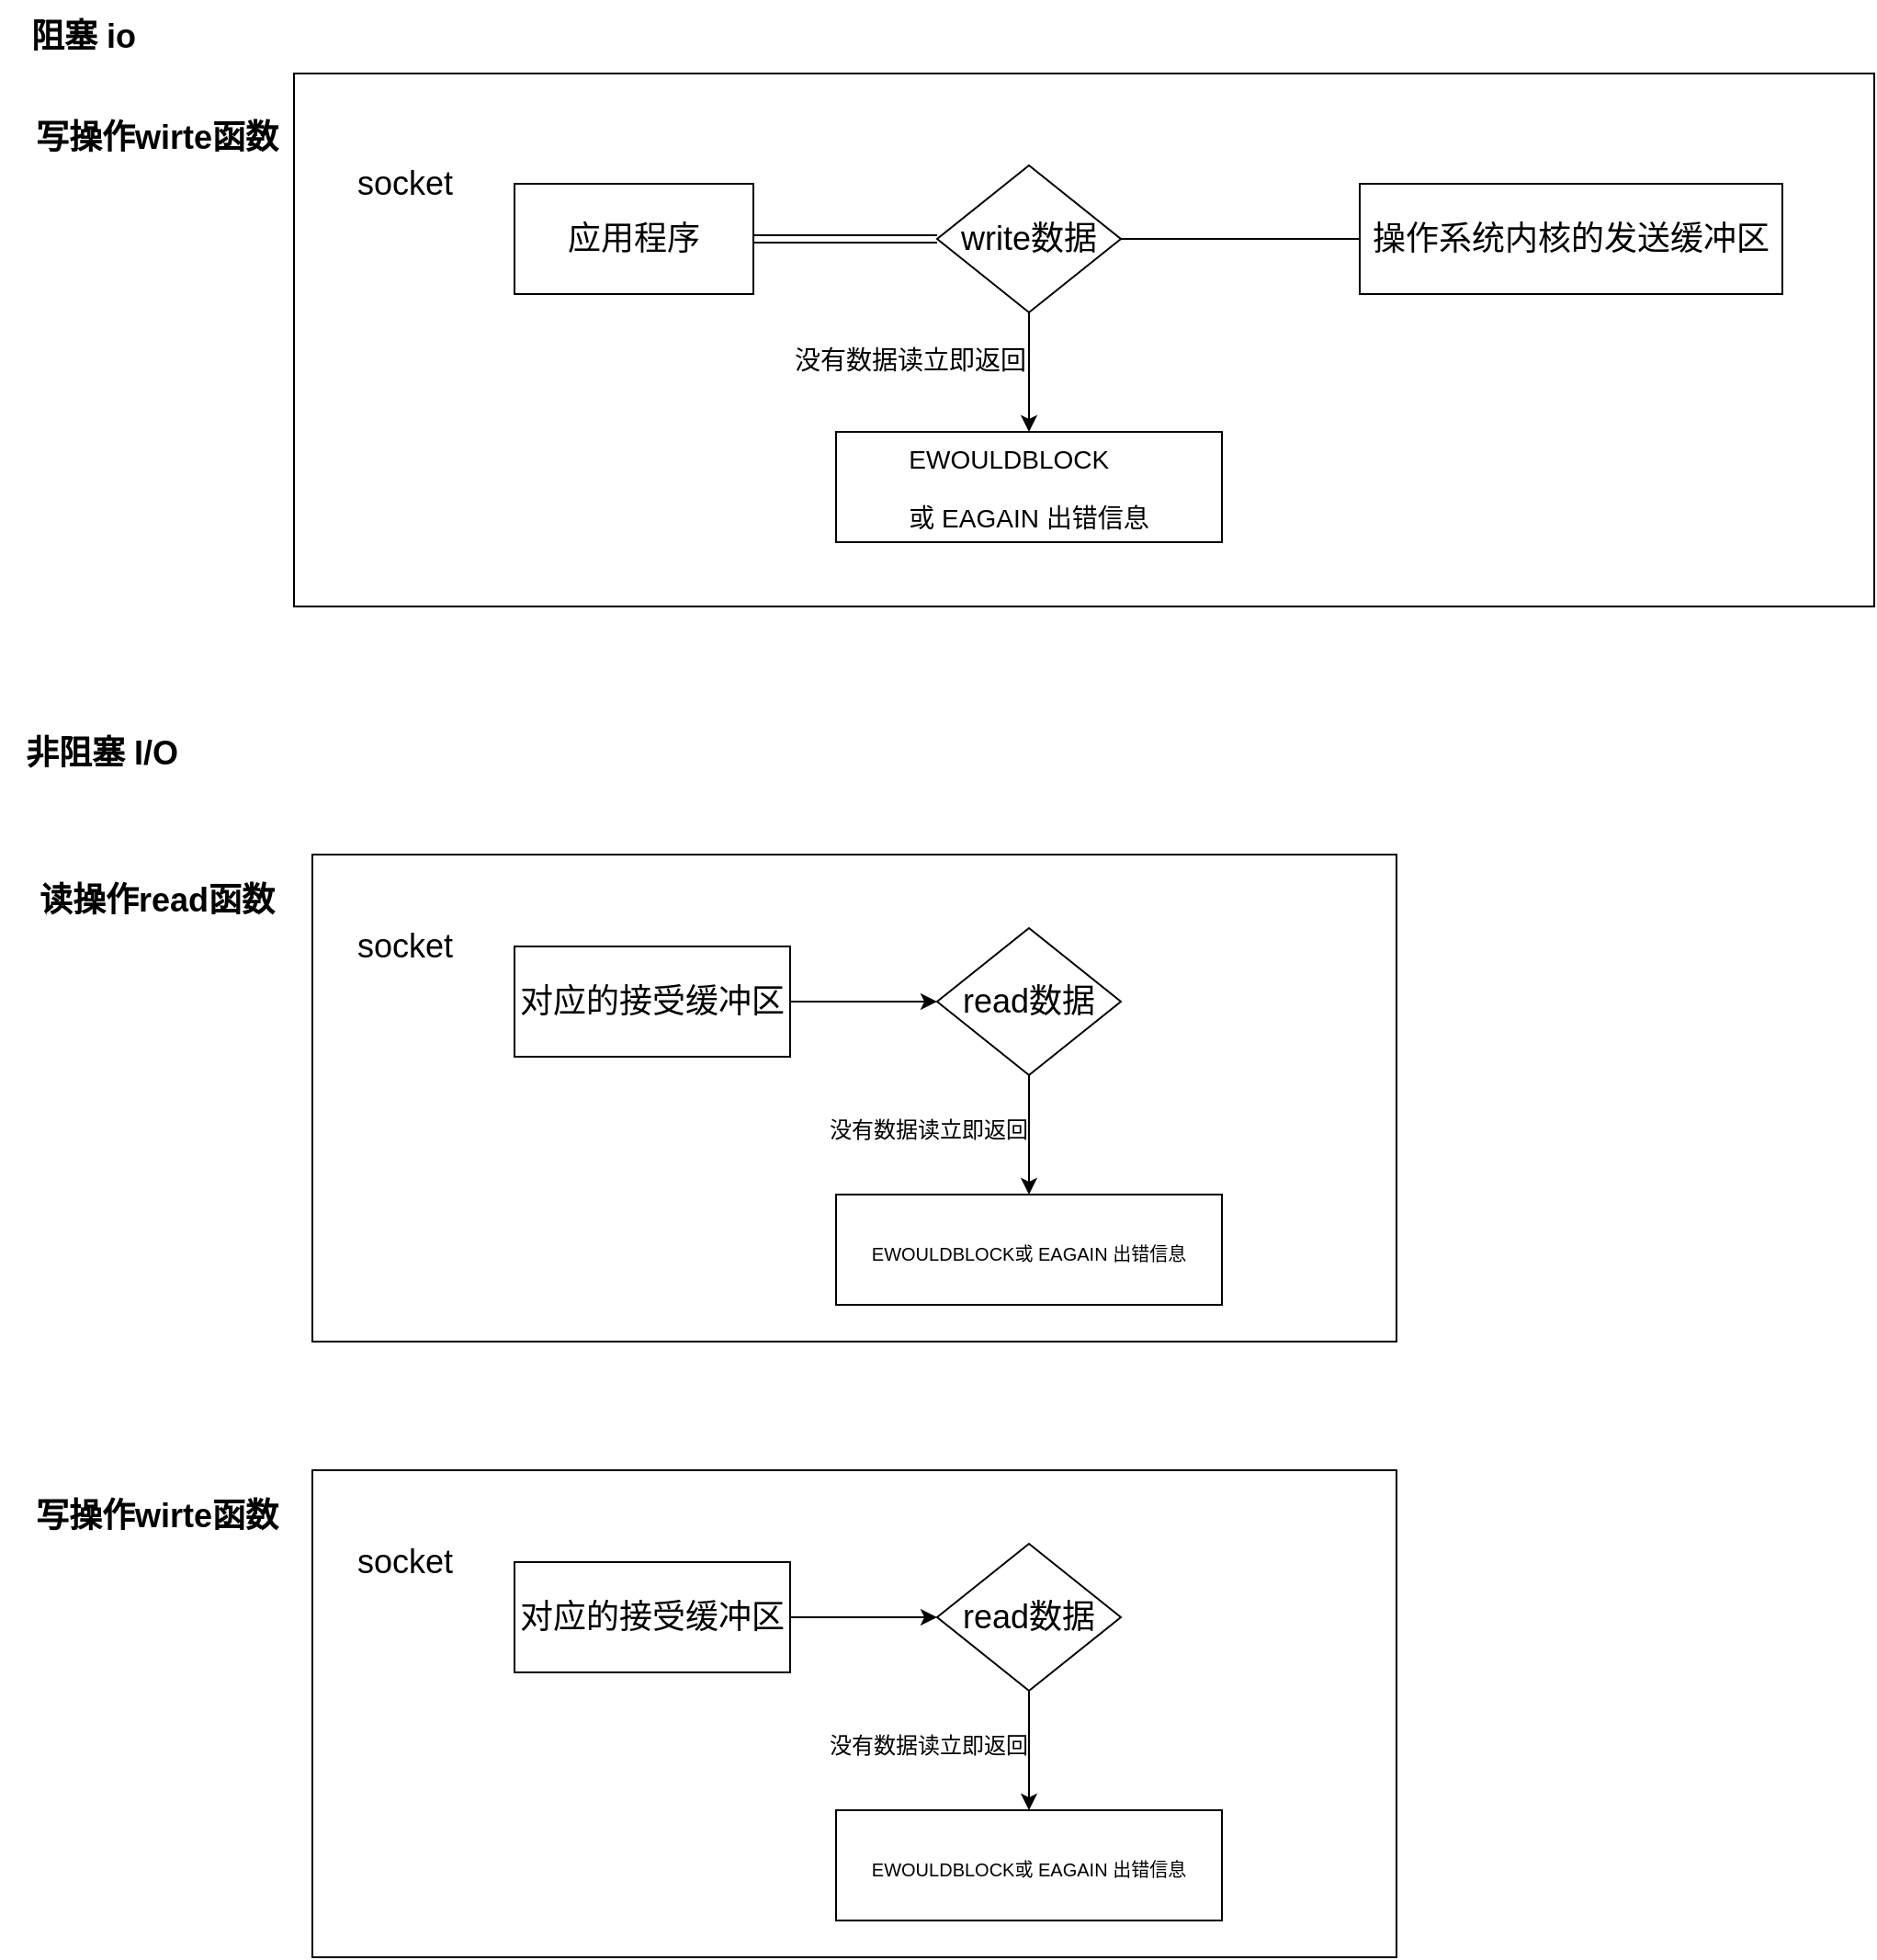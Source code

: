 <mxfile version="20.4.1" type="github">
  <diagram id="OnTdiCpOdUWxgo_nxiWs" name="第 1 页">
    <mxGraphModel dx="969" dy="609" grid="1" gridSize="10" guides="1" tooltips="1" connect="1" arrows="1" fold="1" page="1" pageScale="1" pageWidth="827" pageHeight="1169" math="0" shadow="0">
      <root>
        <mxCell id="0" />
        <mxCell id="1" parent="0" />
        <mxCell id="bHkdKSp5bRuQLUvRUitD-2" value="" style="rounded=0;whiteSpace=wrap;html=1;" vertex="1" parent="1">
          <mxGeometry x="170" y="475" width="590" height="265" as="geometry" />
        </mxCell>
        <mxCell id="bHkdKSp5bRuQLUvRUitD-3" value="&lt;font style=&quot;font-size: 18px;&quot;&gt;&lt;b&gt;阻塞 io&lt;/b&gt;&lt;/font&gt;" style="text;html=1;resizable=0;autosize=1;align=center;verticalAlign=middle;points=[];fillColor=none;strokeColor=none;rounded=0;" vertex="1" parent="1">
          <mxGeometry x="5" y="10" width="80" height="40" as="geometry" />
        </mxCell>
        <mxCell id="bHkdKSp5bRuQLUvRUitD-5" value="&lt;font style=&quot;font-size: 18px;&quot;&gt;&lt;b&gt;非阻塞 I/O&lt;/b&gt;&lt;/font&gt;" style="text;html=1;resizable=0;autosize=1;align=center;verticalAlign=middle;points=[];fillColor=none;strokeColor=none;rounded=0;" vertex="1" parent="1">
          <mxGeometry y="400" width="110" height="40" as="geometry" />
        </mxCell>
        <mxCell id="bHkdKSp5bRuQLUvRUitD-6" value="&lt;article data-content=&quot;[{&amp;quot;type&amp;quot;:&amp;quot;block&amp;quot;,&amp;quot;id&amp;quot;:&amp;quot;ECZx-1654239543630&amp;quot;,&amp;quot;name&amp;quot;:&amp;quot;paragraph&amp;quot;,&amp;quot;data&amp;quot;:{},&amp;quot;nodes&amp;quot;:[{&amp;quot;type&amp;quot;:&amp;quot;text&amp;quot;,&amp;quot;id&amp;quot;:&amp;quot;fXnB-1654239543628&amp;quot;,&amp;quot;leaves&amp;quot;:[{&amp;quot;text&amp;quot;:&amp;quot;读操作&amp;quot;,&amp;quot;marks&amp;quot;:[{&amp;quot;type&amp;quot;:&amp;quot;fontSize&amp;quot;,&amp;quot;value&amp;quot;:18},{&amp;quot;type&amp;quot;:&amp;quot;bold&amp;quot;}]}]}],&amp;quot;state&amp;quot;:{}}]&quot;&gt;&lt;div style=&quot;line-height: 1.75; font-size: 14px; text-align: left;&quot;&gt;&lt;span style=&quot;font-size: 18px;font-weight: bold;&quot;&gt;读操作read函数&lt;/span&gt;&lt;/div&gt;&lt;/article&gt;" style="text;html=1;resizable=0;autosize=1;align=center;verticalAlign=middle;points=[];fillColor=none;strokeColor=none;rounded=0;fontSize=18;" vertex="1" parent="1">
          <mxGeometry x="10" y="475" width="150" height="50" as="geometry" />
        </mxCell>
        <mxCell id="bHkdKSp5bRuQLUvRUitD-7" value="&lt;article data-content=&quot;[{&amp;quot;type&amp;quot;:&amp;quot;block&amp;quot;,&amp;quot;id&amp;quot;:&amp;quot;ECZx-1654239543630&amp;quot;,&amp;quot;name&amp;quot;:&amp;quot;paragraph&amp;quot;,&amp;quot;data&amp;quot;:{},&amp;quot;nodes&amp;quot;:[{&amp;quot;type&amp;quot;:&amp;quot;text&amp;quot;,&amp;quot;id&amp;quot;:&amp;quot;fXnB-1654239543628&amp;quot;,&amp;quot;leaves&amp;quot;:[{&amp;quot;text&amp;quot;:&amp;quot;读操作&amp;quot;,&amp;quot;marks&amp;quot;:[{&amp;quot;type&amp;quot;:&amp;quot;fontSize&amp;quot;,&amp;quot;value&amp;quot;:18},{&amp;quot;type&amp;quot;:&amp;quot;bold&amp;quot;}]}]}],&amp;quot;state&amp;quot;:{}}]&quot;&gt;&lt;div style=&quot;line-height: 1.75; font-size: 14px; text-align: left;&quot;&gt;&lt;span style=&quot;font-size: 18px;&quot;&gt;socket&lt;/span&gt;&lt;/div&gt;&lt;/article&gt;" style="text;html=1;resizable=0;autosize=1;align=center;verticalAlign=middle;points=[];fillColor=none;strokeColor=none;rounded=0;fontSize=18;" vertex="1" parent="1">
          <mxGeometry x="180" y="500" width="80" height="50" as="geometry" />
        </mxCell>
        <mxCell id="bHkdKSp5bRuQLUvRUitD-10" value="" style="edgeStyle=orthogonalEdgeStyle;rounded=0;orthogonalLoop=1;jettySize=auto;html=1;fontSize=18;" edge="1" parent="1" source="bHkdKSp5bRuQLUvRUitD-8">
          <mxGeometry relative="1" as="geometry">
            <mxPoint x="510" y="555" as="targetPoint" />
          </mxGeometry>
        </mxCell>
        <mxCell id="bHkdKSp5bRuQLUvRUitD-8" value="对应的接受缓冲区" style="rounded=0;whiteSpace=wrap;html=1;fontSize=18;" vertex="1" parent="1">
          <mxGeometry x="280" y="525" width="150" height="60" as="geometry" />
        </mxCell>
        <mxCell id="bHkdKSp5bRuQLUvRUitD-20" value="" style="edgeStyle=orthogonalEdgeStyle;rounded=0;orthogonalLoop=1;jettySize=auto;html=1;fontSize=18;" edge="1" parent="1" source="bHkdKSp5bRuQLUvRUitD-13" target="bHkdKSp5bRuQLUvRUitD-19">
          <mxGeometry relative="1" as="geometry" />
        </mxCell>
        <mxCell id="bHkdKSp5bRuQLUvRUitD-13" value="&lt;span style=&quot;text-align: left;&quot;&gt;read&lt;/span&gt;数据" style="rhombus;whiteSpace=wrap;html=1;fontSize=18;" vertex="1" parent="1">
          <mxGeometry x="510" y="515" width="100" height="80" as="geometry" />
        </mxCell>
        <mxCell id="bHkdKSp5bRuQLUvRUitD-19" value="&lt;article data-content=&quot;[{&amp;quot;type&amp;quot;:&amp;quot;block&amp;quot;,&amp;quot;id&amp;quot;:&amp;quot;qyoK-1654239552444&amp;quot;,&amp;quot;name&amp;quot;:&amp;quot;paragraph&amp;quot;,&amp;quot;data&amp;quot;:{},&amp;quot;nodes&amp;quot;:[{&amp;quot;type&amp;quot;:&amp;quot;text&amp;quot;,&amp;quot;id&amp;quot;:&amp;quot;dOnc-1654239552442&amp;quot;,&amp;quot;leaves&amp;quot;:[{&amp;quot;text&amp;quot;:&amp;quot;EWOULDBLOCK&amp;quot;,&amp;quot;marks&amp;quot;:[{&amp;quot;type&amp;quot;:&amp;quot;fontSize&amp;quot;,&amp;quot;value&amp;quot;:18}]}]}],&amp;quot;state&amp;quot;:{}}]&quot;&gt;&lt;div style=&quot;line-height: 1.75; text-align: left;&quot;&gt;&lt;font style=&quot;font-size: 10px;&quot;&gt;&lt;font style=&quot;&quot;&gt;EWOULDBLOCK&lt;/font&gt;&lt;span style=&quot;background-color: initial;&quot;&gt;或 EAGAIN 出错信息&lt;/span&gt;&lt;/font&gt;&lt;/div&gt;&lt;/article&gt;" style="whiteSpace=wrap;html=1;fontSize=18;" vertex="1" parent="1">
          <mxGeometry x="455" y="660" width="210" height="60" as="geometry" />
        </mxCell>
        <mxCell id="bHkdKSp5bRuQLUvRUitD-21" value="&lt;article data-content=&quot;[{&amp;quot;type&amp;quot;:&amp;quot;block&amp;quot;,&amp;quot;id&amp;quot;:&amp;quot;ECZx-1654239543630&amp;quot;,&amp;quot;name&amp;quot;:&amp;quot;paragraph&amp;quot;,&amp;quot;data&amp;quot;:{},&amp;quot;nodes&amp;quot;:[{&amp;quot;type&amp;quot;:&amp;quot;text&amp;quot;,&amp;quot;id&amp;quot;:&amp;quot;fXnB-1654239543628&amp;quot;,&amp;quot;leaves&amp;quot;:[{&amp;quot;text&amp;quot;:&amp;quot;读操作&amp;quot;,&amp;quot;marks&amp;quot;:[{&amp;quot;type&amp;quot;:&amp;quot;fontSize&amp;quot;,&amp;quot;value&amp;quot;:18},{&amp;quot;type&amp;quot;:&amp;quot;bold&amp;quot;}]}]}],&amp;quot;state&amp;quot;:{}}]&quot;&gt;&lt;div style=&quot;line-height: 1.75; text-align: left;&quot;&gt;&lt;font style=&quot;font-size: 12px;&quot;&gt;没有数据读立即返回&lt;/font&gt;&lt;/div&gt;&lt;/article&gt;" style="text;html=1;resizable=0;autosize=1;align=center;verticalAlign=middle;points=[];fillColor=none;strokeColor=none;rounded=0;fontSize=18;" vertex="1" parent="1">
          <mxGeometry x="440" y="597.5" width="130" height="50" as="geometry" />
        </mxCell>
        <mxCell id="bHkdKSp5bRuQLUvRUitD-23" value="" style="rounded=0;whiteSpace=wrap;html=1;" vertex="1" parent="1">
          <mxGeometry x="170" y="810" width="590" height="265" as="geometry" />
        </mxCell>
        <mxCell id="bHkdKSp5bRuQLUvRUitD-24" value="&lt;article data-content=&quot;[{&amp;quot;type&amp;quot;:&amp;quot;block&amp;quot;,&amp;quot;id&amp;quot;:&amp;quot;ECZx-1654239543630&amp;quot;,&amp;quot;name&amp;quot;:&amp;quot;paragraph&amp;quot;,&amp;quot;data&amp;quot;:{},&amp;quot;nodes&amp;quot;:[{&amp;quot;type&amp;quot;:&amp;quot;text&amp;quot;,&amp;quot;id&amp;quot;:&amp;quot;fXnB-1654239543628&amp;quot;,&amp;quot;leaves&amp;quot;:[{&amp;quot;text&amp;quot;:&amp;quot;读操作&amp;quot;,&amp;quot;marks&amp;quot;:[{&amp;quot;type&amp;quot;:&amp;quot;fontSize&amp;quot;,&amp;quot;value&amp;quot;:18},{&amp;quot;type&amp;quot;:&amp;quot;bold&amp;quot;}]}]}],&amp;quot;state&amp;quot;:{}}]&quot;&gt;&lt;div style=&quot;line-height: 1.75; font-size: 14px; text-align: left;&quot;&gt;&lt;span style=&quot;font-size: 18px;font-weight: bold;&quot;&gt;写操作wirte函数&lt;/span&gt;&lt;/div&gt;&lt;/article&gt;" style="text;html=1;resizable=0;autosize=1;align=center;verticalAlign=middle;points=[];fillColor=none;strokeColor=none;rounded=0;fontSize=18;" vertex="1" parent="1">
          <mxGeometry x="5" y="810" width="160" height="50" as="geometry" />
        </mxCell>
        <mxCell id="bHkdKSp5bRuQLUvRUitD-25" value="&lt;article data-content=&quot;[{&amp;quot;type&amp;quot;:&amp;quot;block&amp;quot;,&amp;quot;id&amp;quot;:&amp;quot;ECZx-1654239543630&amp;quot;,&amp;quot;name&amp;quot;:&amp;quot;paragraph&amp;quot;,&amp;quot;data&amp;quot;:{},&amp;quot;nodes&amp;quot;:[{&amp;quot;type&amp;quot;:&amp;quot;text&amp;quot;,&amp;quot;id&amp;quot;:&amp;quot;fXnB-1654239543628&amp;quot;,&amp;quot;leaves&amp;quot;:[{&amp;quot;text&amp;quot;:&amp;quot;读操作&amp;quot;,&amp;quot;marks&amp;quot;:[{&amp;quot;type&amp;quot;:&amp;quot;fontSize&amp;quot;,&amp;quot;value&amp;quot;:18},{&amp;quot;type&amp;quot;:&amp;quot;bold&amp;quot;}]}]}],&amp;quot;state&amp;quot;:{}}]&quot;&gt;&lt;div style=&quot;line-height: 1.75; font-size: 14px; text-align: left;&quot;&gt;&lt;span style=&quot;font-size: 18px;&quot;&gt;socket&lt;/span&gt;&lt;/div&gt;&lt;/article&gt;" style="text;html=1;resizable=0;autosize=1;align=center;verticalAlign=middle;points=[];fillColor=none;strokeColor=none;rounded=0;fontSize=18;" vertex="1" parent="1">
          <mxGeometry x="180" y="835" width="80" height="50" as="geometry" />
        </mxCell>
        <mxCell id="bHkdKSp5bRuQLUvRUitD-26" value="" style="edgeStyle=orthogonalEdgeStyle;rounded=0;orthogonalLoop=1;jettySize=auto;html=1;fontSize=18;" edge="1" parent="1" source="bHkdKSp5bRuQLUvRUitD-27">
          <mxGeometry relative="1" as="geometry">
            <mxPoint x="510" y="890" as="targetPoint" />
          </mxGeometry>
        </mxCell>
        <mxCell id="bHkdKSp5bRuQLUvRUitD-27" value="对应的接受缓冲区" style="rounded=0;whiteSpace=wrap;html=1;fontSize=18;" vertex="1" parent="1">
          <mxGeometry x="280" y="860" width="150" height="60" as="geometry" />
        </mxCell>
        <mxCell id="bHkdKSp5bRuQLUvRUitD-28" value="" style="edgeStyle=orthogonalEdgeStyle;rounded=0;orthogonalLoop=1;jettySize=auto;html=1;fontSize=18;" edge="1" parent="1" source="bHkdKSp5bRuQLUvRUitD-29" target="bHkdKSp5bRuQLUvRUitD-30">
          <mxGeometry relative="1" as="geometry" />
        </mxCell>
        <mxCell id="bHkdKSp5bRuQLUvRUitD-29" value="&lt;span style=&quot;text-align: left;&quot;&gt;read&lt;/span&gt;数据" style="rhombus;whiteSpace=wrap;html=1;fontSize=18;" vertex="1" parent="1">
          <mxGeometry x="510" y="850" width="100" height="80" as="geometry" />
        </mxCell>
        <mxCell id="bHkdKSp5bRuQLUvRUitD-30" value="&lt;article data-content=&quot;[{&amp;quot;type&amp;quot;:&amp;quot;block&amp;quot;,&amp;quot;id&amp;quot;:&amp;quot;qyoK-1654239552444&amp;quot;,&amp;quot;name&amp;quot;:&amp;quot;paragraph&amp;quot;,&amp;quot;data&amp;quot;:{},&amp;quot;nodes&amp;quot;:[{&amp;quot;type&amp;quot;:&amp;quot;text&amp;quot;,&amp;quot;id&amp;quot;:&amp;quot;dOnc-1654239552442&amp;quot;,&amp;quot;leaves&amp;quot;:[{&amp;quot;text&amp;quot;:&amp;quot;EWOULDBLOCK&amp;quot;,&amp;quot;marks&amp;quot;:[{&amp;quot;type&amp;quot;:&amp;quot;fontSize&amp;quot;,&amp;quot;value&amp;quot;:18}]}]}],&amp;quot;state&amp;quot;:{}}]&quot;&gt;&lt;div style=&quot;line-height: 1.75; text-align: left;&quot;&gt;&lt;font style=&quot;font-size: 10px;&quot;&gt;&lt;font style=&quot;&quot;&gt;EWOULDBLOCK&lt;/font&gt;&lt;span style=&quot;background-color: initial;&quot;&gt;或 EAGAIN 出错信息&lt;/span&gt;&lt;/font&gt;&lt;/div&gt;&lt;/article&gt;" style="whiteSpace=wrap;html=1;fontSize=18;" vertex="1" parent="1">
          <mxGeometry x="455" y="995" width="210" height="60" as="geometry" />
        </mxCell>
        <mxCell id="bHkdKSp5bRuQLUvRUitD-31" value="&lt;article data-content=&quot;[{&amp;quot;type&amp;quot;:&amp;quot;block&amp;quot;,&amp;quot;id&amp;quot;:&amp;quot;ECZx-1654239543630&amp;quot;,&amp;quot;name&amp;quot;:&amp;quot;paragraph&amp;quot;,&amp;quot;data&amp;quot;:{},&amp;quot;nodes&amp;quot;:[{&amp;quot;type&amp;quot;:&amp;quot;text&amp;quot;,&amp;quot;id&amp;quot;:&amp;quot;fXnB-1654239543628&amp;quot;,&amp;quot;leaves&amp;quot;:[{&amp;quot;text&amp;quot;:&amp;quot;读操作&amp;quot;,&amp;quot;marks&amp;quot;:[{&amp;quot;type&amp;quot;:&amp;quot;fontSize&amp;quot;,&amp;quot;value&amp;quot;:18},{&amp;quot;type&amp;quot;:&amp;quot;bold&amp;quot;}]}]}],&amp;quot;state&amp;quot;:{}}]&quot;&gt;&lt;div style=&quot;line-height: 1.75; text-align: left;&quot;&gt;&lt;font style=&quot;font-size: 12px;&quot;&gt;没有数据读立即返回&lt;/font&gt;&lt;/div&gt;&lt;/article&gt;" style="text;html=1;resizable=0;autosize=1;align=center;verticalAlign=middle;points=[];fillColor=none;strokeColor=none;rounded=0;fontSize=18;" vertex="1" parent="1">
          <mxGeometry x="440" y="932.5" width="130" height="50" as="geometry" />
        </mxCell>
        <mxCell id="bHkdKSp5bRuQLUvRUitD-32" value="" style="rounded=0;whiteSpace=wrap;html=1;" vertex="1" parent="1">
          <mxGeometry x="160" y="50" width="860" height="290" as="geometry" />
        </mxCell>
        <mxCell id="bHkdKSp5bRuQLUvRUitD-33" value="&lt;article data-content=&quot;[{&amp;quot;type&amp;quot;:&amp;quot;block&amp;quot;,&amp;quot;id&amp;quot;:&amp;quot;ECZx-1654239543630&amp;quot;,&amp;quot;name&amp;quot;:&amp;quot;paragraph&amp;quot;,&amp;quot;data&amp;quot;:{},&amp;quot;nodes&amp;quot;:[{&amp;quot;type&amp;quot;:&amp;quot;text&amp;quot;,&amp;quot;id&amp;quot;:&amp;quot;fXnB-1654239543628&amp;quot;,&amp;quot;leaves&amp;quot;:[{&amp;quot;text&amp;quot;:&amp;quot;读操作&amp;quot;,&amp;quot;marks&amp;quot;:[{&amp;quot;type&amp;quot;:&amp;quot;fontSize&amp;quot;,&amp;quot;value&amp;quot;:18},{&amp;quot;type&amp;quot;:&amp;quot;bold&amp;quot;}]}]}],&amp;quot;state&amp;quot;:{}}]&quot;&gt;&lt;div style=&quot;line-height: 1.75; font-size: 14px; text-align: left;&quot;&gt;&lt;span style=&quot;font-size: 18px;font-weight: bold;&quot;&gt;写操作wirte函数&lt;/span&gt;&lt;/div&gt;&lt;/article&gt;" style="text;html=1;resizable=0;autosize=1;align=center;verticalAlign=middle;points=[];fillColor=none;strokeColor=none;rounded=0;fontSize=18;" vertex="1" parent="1">
          <mxGeometry x="5" y="60" width="160" height="50" as="geometry" />
        </mxCell>
        <mxCell id="bHkdKSp5bRuQLUvRUitD-34" value="&lt;article data-content=&quot;[{&amp;quot;type&amp;quot;:&amp;quot;block&amp;quot;,&amp;quot;id&amp;quot;:&amp;quot;ECZx-1654239543630&amp;quot;,&amp;quot;name&amp;quot;:&amp;quot;paragraph&amp;quot;,&amp;quot;data&amp;quot;:{},&amp;quot;nodes&amp;quot;:[{&amp;quot;type&amp;quot;:&amp;quot;text&amp;quot;,&amp;quot;id&amp;quot;:&amp;quot;fXnB-1654239543628&amp;quot;,&amp;quot;leaves&amp;quot;:[{&amp;quot;text&amp;quot;:&amp;quot;读操作&amp;quot;,&amp;quot;marks&amp;quot;:[{&amp;quot;type&amp;quot;:&amp;quot;fontSize&amp;quot;,&amp;quot;value&amp;quot;:18},{&amp;quot;type&amp;quot;:&amp;quot;bold&amp;quot;}]}]}],&amp;quot;state&amp;quot;:{}}]&quot;&gt;&lt;div style=&quot;line-height: 1.75; font-size: 14px; text-align: left;&quot;&gt;&lt;span style=&quot;font-size: 18px;&quot;&gt;socket&lt;/span&gt;&lt;/div&gt;&lt;/article&gt;" style="text;html=1;resizable=0;autosize=1;align=center;verticalAlign=middle;points=[];fillColor=none;strokeColor=none;rounded=0;fontSize=18;" vertex="1" parent="1">
          <mxGeometry x="180" y="85" width="80" height="50" as="geometry" />
        </mxCell>
        <mxCell id="bHkdKSp5bRuQLUvRUitD-35" value="" style="edgeStyle=orthogonalEdgeStyle;rounded=0;orthogonalLoop=1;jettySize=auto;html=1;fontSize=18;" edge="1" parent="1" source="bHkdKSp5bRuQLUvRUitD-36">
          <mxGeometry relative="1" as="geometry">
            <mxPoint x="510" y="140" as="targetPoint" />
          </mxGeometry>
        </mxCell>
        <mxCell id="bHkdKSp5bRuQLUvRUitD-36" value="操作系统内核的发送缓冲区" style="rounded=0;whiteSpace=wrap;html=1;fontSize=18;" vertex="1" parent="1">
          <mxGeometry x="740" y="110" width="230" height="60" as="geometry" />
        </mxCell>
        <mxCell id="bHkdKSp5bRuQLUvRUitD-37" value="" style="edgeStyle=orthogonalEdgeStyle;rounded=0;orthogonalLoop=1;jettySize=auto;html=1;fontSize=18;" edge="1" parent="1" source="bHkdKSp5bRuQLUvRUitD-38" target="bHkdKSp5bRuQLUvRUitD-39">
          <mxGeometry relative="1" as="geometry" />
        </mxCell>
        <mxCell id="bHkdKSp5bRuQLUvRUitD-42" style="rounded=0;orthogonalLoop=1;jettySize=auto;html=1;exitX=0;exitY=0.5;exitDx=0;exitDy=0;entryX=1;entryY=0.5;entryDx=0;entryDy=0;fontSize=14;shape=link;" edge="1" parent="1" source="bHkdKSp5bRuQLUvRUitD-38" target="bHkdKSp5bRuQLUvRUitD-41">
          <mxGeometry relative="1" as="geometry" />
        </mxCell>
        <mxCell id="bHkdKSp5bRuQLUvRUitD-38" value="&lt;div style=&quot;text-align: left;&quot;&gt;&lt;span style=&quot;background-color: initial;&quot;&gt;write数据&lt;/span&gt;&lt;/div&gt;" style="rhombus;whiteSpace=wrap;html=1;fontSize=18;" vertex="1" parent="1">
          <mxGeometry x="510" y="100" width="100" height="80" as="geometry" />
        </mxCell>
        <mxCell id="bHkdKSp5bRuQLUvRUitD-39" value="&lt;article data-content=&quot;[{&amp;quot;type&amp;quot;:&amp;quot;block&amp;quot;,&amp;quot;id&amp;quot;:&amp;quot;qyoK-1654239552444&amp;quot;,&amp;quot;name&amp;quot;:&amp;quot;paragraph&amp;quot;,&amp;quot;data&amp;quot;:{},&amp;quot;nodes&amp;quot;:[{&amp;quot;type&amp;quot;:&amp;quot;text&amp;quot;,&amp;quot;id&amp;quot;:&amp;quot;dOnc-1654239552442&amp;quot;,&amp;quot;leaves&amp;quot;:[{&amp;quot;text&amp;quot;:&amp;quot;EWOULDBLOCK&amp;quot;,&amp;quot;marks&amp;quot;:[{&amp;quot;type&amp;quot;:&amp;quot;fontSize&amp;quot;,&amp;quot;value&amp;quot;:18}]}]}],&amp;quot;state&amp;quot;:{}}]&quot;&gt;&lt;div style=&quot;line-height: 1.75; text-align: left;&quot;&gt;&lt;font style=&quot;font-size: 14px;&quot;&gt;&lt;font style=&quot;&quot;&gt;EWOULDBLOCK&lt;/font&gt;&lt;/font&gt;&lt;/div&gt;&lt;div style=&quot;line-height: 1.75; text-align: left;&quot;&gt;&lt;font style=&quot;font-size: 14px;&quot;&gt;&lt;span style=&quot;background-color: initial;&quot;&gt;或 EAGAIN 出错信息&lt;/span&gt;&lt;/font&gt;&lt;/div&gt;&lt;/article&gt;" style="whiteSpace=wrap;html=1;fontSize=18;" vertex="1" parent="1">
          <mxGeometry x="455" y="245" width="210" height="60" as="geometry" />
        </mxCell>
        <mxCell id="bHkdKSp5bRuQLUvRUitD-40" value="&lt;article data-content=&quot;[{&amp;quot;type&amp;quot;:&amp;quot;block&amp;quot;,&amp;quot;id&amp;quot;:&amp;quot;ECZx-1654239543630&amp;quot;,&amp;quot;name&amp;quot;:&amp;quot;paragraph&amp;quot;,&amp;quot;data&amp;quot;:{},&amp;quot;nodes&amp;quot;:[{&amp;quot;type&amp;quot;:&amp;quot;text&amp;quot;,&amp;quot;id&amp;quot;:&amp;quot;fXnB-1654239543628&amp;quot;,&amp;quot;leaves&amp;quot;:[{&amp;quot;text&amp;quot;:&amp;quot;读操作&amp;quot;,&amp;quot;marks&amp;quot;:[{&amp;quot;type&amp;quot;:&amp;quot;fontSize&amp;quot;,&amp;quot;value&amp;quot;:18},{&amp;quot;type&amp;quot;:&amp;quot;bold&amp;quot;}]}]}],&amp;quot;state&amp;quot;:{}}]&quot;&gt;&lt;div style=&quot;line-height: 1.75; text-align: left;&quot;&gt;&lt;font style=&quot;font-size: 14px;&quot;&gt;没有数据读立即返回&lt;/font&gt;&lt;/div&gt;&lt;/article&gt;" style="text;html=1;resizable=0;autosize=1;align=center;verticalAlign=middle;points=[];fillColor=none;strokeColor=none;rounded=0;fontSize=18;" vertex="1" parent="1">
          <mxGeometry x="420" y="180" width="150" height="50" as="geometry" />
        </mxCell>
        <mxCell id="bHkdKSp5bRuQLUvRUitD-41" value="应用程序" style="rounded=0;whiteSpace=wrap;html=1;fontSize=18;" vertex="1" parent="1">
          <mxGeometry x="280" y="110" width="130" height="60" as="geometry" />
        </mxCell>
      </root>
    </mxGraphModel>
  </diagram>
</mxfile>
